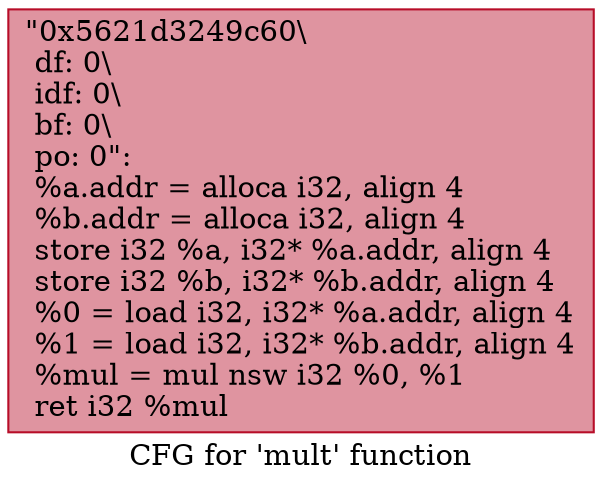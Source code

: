 digraph "CFG for 'mult' function" {
	label="CFG for 'mult' function";

	Node0x5621d3249c60 [shape=record,color="#b70d28ff", style=filled, fillcolor="#b70d2870",label="{\"0x5621d3249c60\\\l df: 0\\\l idf: 0\\\l bf: 0\\\l po: 0\":\l  %a.addr = alloca i32, align 4\l  %b.addr = alloca i32, align 4\l  store i32 %a, i32* %a.addr, align 4\l  store i32 %b, i32* %b.addr, align 4\l  %0 = load i32, i32* %a.addr, align 4\l  %1 = load i32, i32* %b.addr, align 4\l  %mul = mul nsw i32 %0, %1\l  ret i32 %mul\l}"];
}
